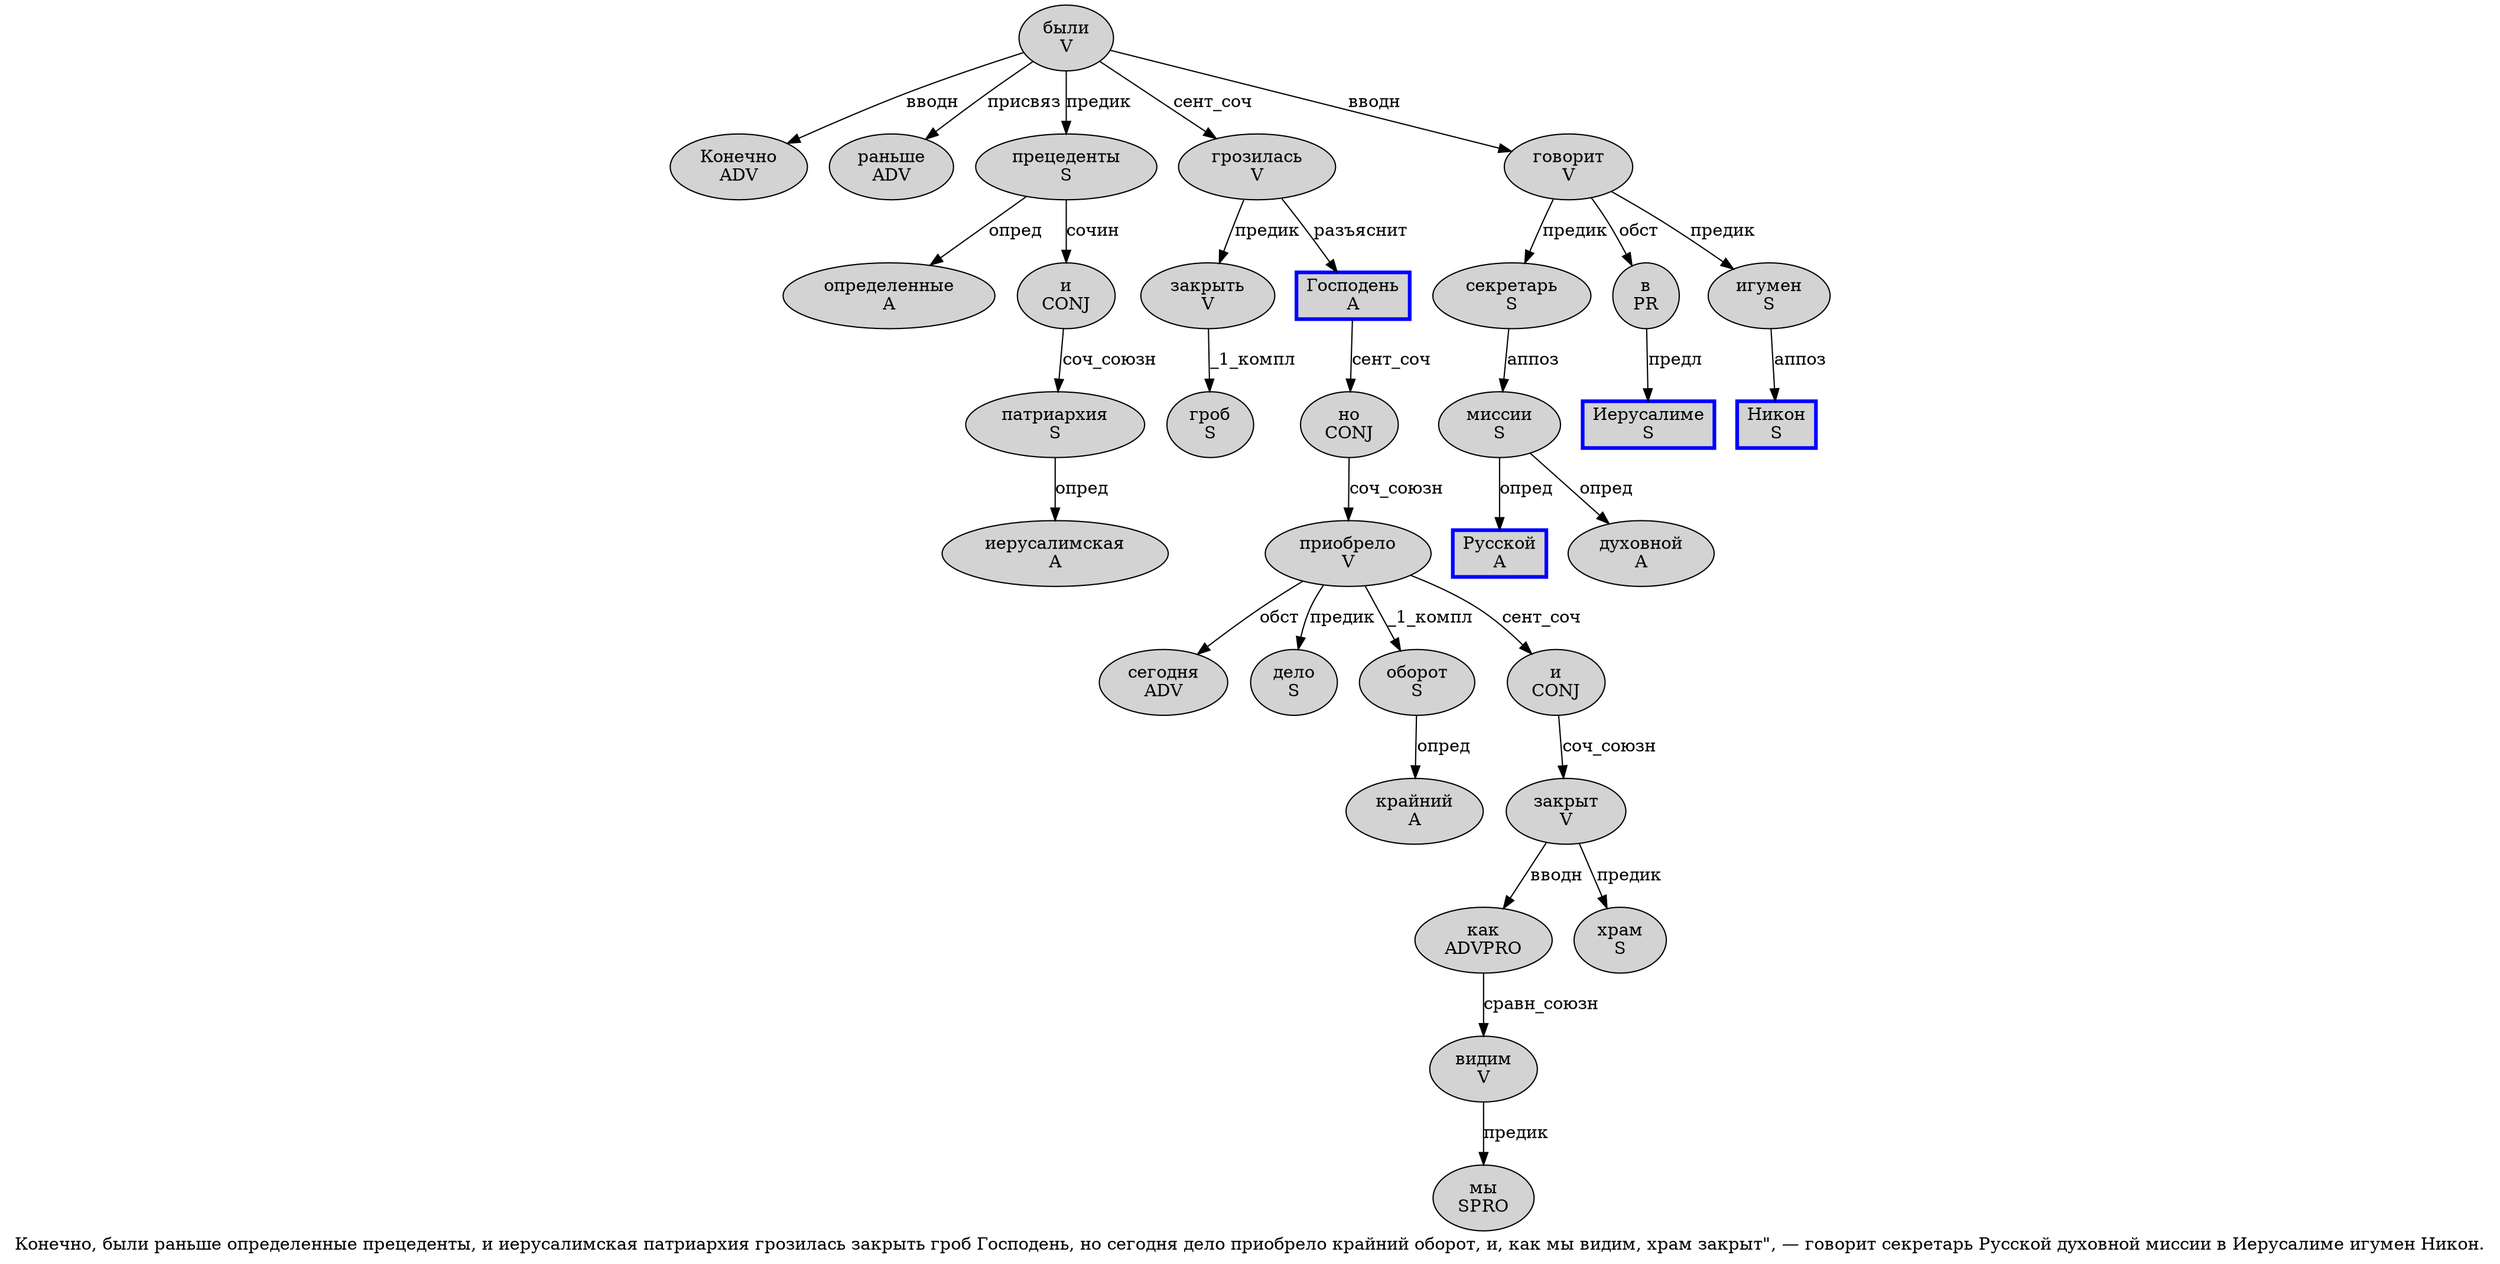 digraph SENTENCE_13 {
	graph [label="Конечно, были раньше определенные прецеденты, и иерусалимская патриархия грозилась закрыть гроб Господень, но сегодня дело приобрело крайний оборот, и, как мы видим, храм закрыт\", — говорит секретарь Русской духовной миссии в Иерусалиме игумен Никон."]
	node [style=filled]
		0 [label="Конечно
ADV" color="" fillcolor=lightgray penwidth=1 shape=ellipse]
		2 [label="были
V" color="" fillcolor=lightgray penwidth=1 shape=ellipse]
		3 [label="раньше
ADV" color="" fillcolor=lightgray penwidth=1 shape=ellipse]
		4 [label="определенные
A" color="" fillcolor=lightgray penwidth=1 shape=ellipse]
		5 [label="прецеденты
S" color="" fillcolor=lightgray penwidth=1 shape=ellipse]
		7 [label="и
CONJ" color="" fillcolor=lightgray penwidth=1 shape=ellipse]
		8 [label="иерусалимская
A" color="" fillcolor=lightgray penwidth=1 shape=ellipse]
		9 [label="патриархия
S" color="" fillcolor=lightgray penwidth=1 shape=ellipse]
		10 [label="грозилась
V" color="" fillcolor=lightgray penwidth=1 shape=ellipse]
		11 [label="закрыть
V" color="" fillcolor=lightgray penwidth=1 shape=ellipse]
		12 [label="гроб
S" color="" fillcolor=lightgray penwidth=1 shape=ellipse]
		13 [label="Господень
A" color=blue fillcolor=lightgray penwidth=3 shape=box]
		15 [label="но
CONJ" color="" fillcolor=lightgray penwidth=1 shape=ellipse]
		16 [label="сегодня
ADV" color="" fillcolor=lightgray penwidth=1 shape=ellipse]
		17 [label="дело
S" color="" fillcolor=lightgray penwidth=1 shape=ellipse]
		18 [label="приобрело
V" color="" fillcolor=lightgray penwidth=1 shape=ellipse]
		19 [label="крайний
A" color="" fillcolor=lightgray penwidth=1 shape=ellipse]
		20 [label="оборот
S" color="" fillcolor=lightgray penwidth=1 shape=ellipse]
		22 [label="и
CONJ" color="" fillcolor=lightgray penwidth=1 shape=ellipse]
		24 [label="как
ADVPRO" color="" fillcolor=lightgray penwidth=1 shape=ellipse]
		25 [label="мы
SPRO" color="" fillcolor=lightgray penwidth=1 shape=ellipse]
		26 [label="видим
V" color="" fillcolor=lightgray penwidth=1 shape=ellipse]
		28 [label="храм
S" color="" fillcolor=lightgray penwidth=1 shape=ellipse]
		29 [label="закрыт
V" color="" fillcolor=lightgray penwidth=1 shape=ellipse]
		33 [label="говорит
V" color="" fillcolor=lightgray penwidth=1 shape=ellipse]
		34 [label="секретарь
S" color="" fillcolor=lightgray penwidth=1 shape=ellipse]
		35 [label="Русской
A" color=blue fillcolor=lightgray penwidth=3 shape=box]
		36 [label="духовной
A" color="" fillcolor=lightgray penwidth=1 shape=ellipse]
		37 [label="миссии
S" color="" fillcolor=lightgray penwidth=1 shape=ellipse]
		38 [label="в
PR" color="" fillcolor=lightgray penwidth=1 shape=ellipse]
		39 [label="Иерусалиме
S" color=blue fillcolor=lightgray penwidth=3 shape=box]
		40 [label="игумен
S" color="" fillcolor=lightgray penwidth=1 shape=ellipse]
		41 [label="Никон
S" color=blue fillcolor=lightgray penwidth=3 shape=box]
			20 -> 19 [label="опред"]
			38 -> 39 [label="предл"]
			10 -> 11 [label="предик"]
			10 -> 13 [label="разъяснит"]
			33 -> 34 [label="предик"]
			33 -> 38 [label="обст"]
			33 -> 40 [label="предик"]
			40 -> 41 [label="аппоз"]
			37 -> 35 [label="опред"]
			37 -> 36 [label="опред"]
			22 -> 29 [label="соч_союзн"]
			11 -> 12 [label="_1_компл"]
			26 -> 25 [label="предик"]
			24 -> 26 [label="сравн_союзн"]
			15 -> 18 [label="соч_союзн"]
			29 -> 24 [label="вводн"]
			29 -> 28 [label="предик"]
			18 -> 16 [label="обст"]
			18 -> 17 [label="предик"]
			18 -> 20 [label="_1_компл"]
			18 -> 22 [label="сент_соч"]
			7 -> 9 [label="соч_союзн"]
			13 -> 15 [label="сент_соч"]
			2 -> 0 [label="вводн"]
			2 -> 3 [label="присвяз"]
			2 -> 5 [label="предик"]
			2 -> 10 [label="сент_соч"]
			2 -> 33 [label="вводн"]
			9 -> 8 [label="опред"]
			34 -> 37 [label="аппоз"]
			5 -> 4 [label="опред"]
			5 -> 7 [label="сочин"]
}